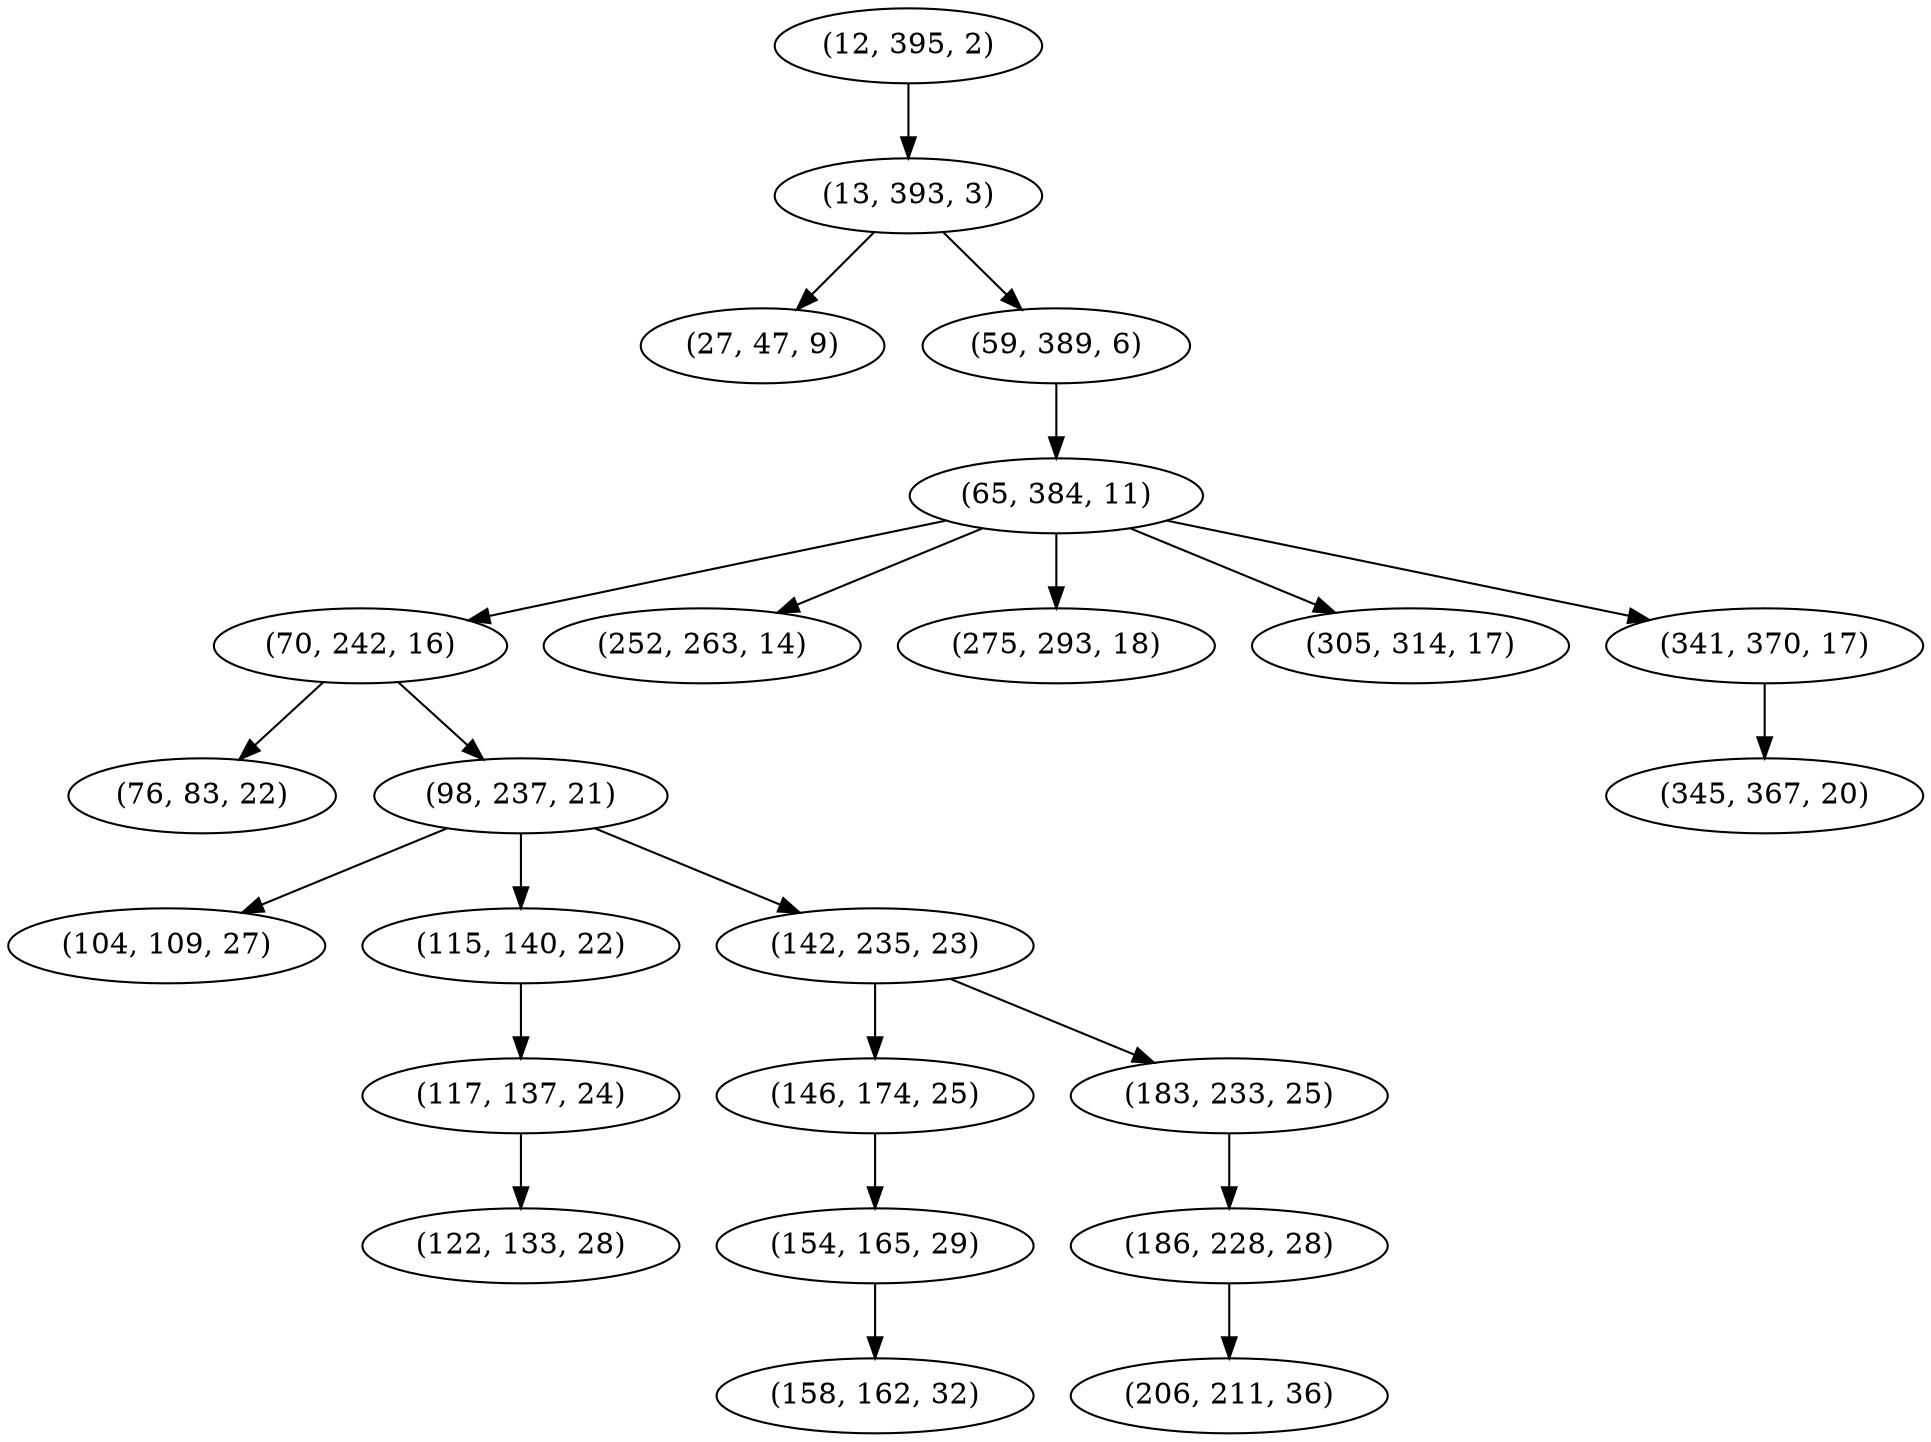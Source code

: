 digraph tree {
    "(12, 395, 2)";
    "(13, 393, 3)";
    "(27, 47, 9)";
    "(59, 389, 6)";
    "(65, 384, 11)";
    "(70, 242, 16)";
    "(76, 83, 22)";
    "(98, 237, 21)";
    "(104, 109, 27)";
    "(115, 140, 22)";
    "(117, 137, 24)";
    "(122, 133, 28)";
    "(142, 235, 23)";
    "(146, 174, 25)";
    "(154, 165, 29)";
    "(158, 162, 32)";
    "(183, 233, 25)";
    "(186, 228, 28)";
    "(206, 211, 36)";
    "(252, 263, 14)";
    "(275, 293, 18)";
    "(305, 314, 17)";
    "(341, 370, 17)";
    "(345, 367, 20)";
    "(12, 395, 2)" -> "(13, 393, 3)";
    "(13, 393, 3)" -> "(27, 47, 9)";
    "(13, 393, 3)" -> "(59, 389, 6)";
    "(59, 389, 6)" -> "(65, 384, 11)";
    "(65, 384, 11)" -> "(70, 242, 16)";
    "(65, 384, 11)" -> "(252, 263, 14)";
    "(65, 384, 11)" -> "(275, 293, 18)";
    "(65, 384, 11)" -> "(305, 314, 17)";
    "(65, 384, 11)" -> "(341, 370, 17)";
    "(70, 242, 16)" -> "(76, 83, 22)";
    "(70, 242, 16)" -> "(98, 237, 21)";
    "(98, 237, 21)" -> "(104, 109, 27)";
    "(98, 237, 21)" -> "(115, 140, 22)";
    "(98, 237, 21)" -> "(142, 235, 23)";
    "(115, 140, 22)" -> "(117, 137, 24)";
    "(117, 137, 24)" -> "(122, 133, 28)";
    "(142, 235, 23)" -> "(146, 174, 25)";
    "(142, 235, 23)" -> "(183, 233, 25)";
    "(146, 174, 25)" -> "(154, 165, 29)";
    "(154, 165, 29)" -> "(158, 162, 32)";
    "(183, 233, 25)" -> "(186, 228, 28)";
    "(186, 228, 28)" -> "(206, 211, 36)";
    "(341, 370, 17)" -> "(345, 367, 20)";
}
